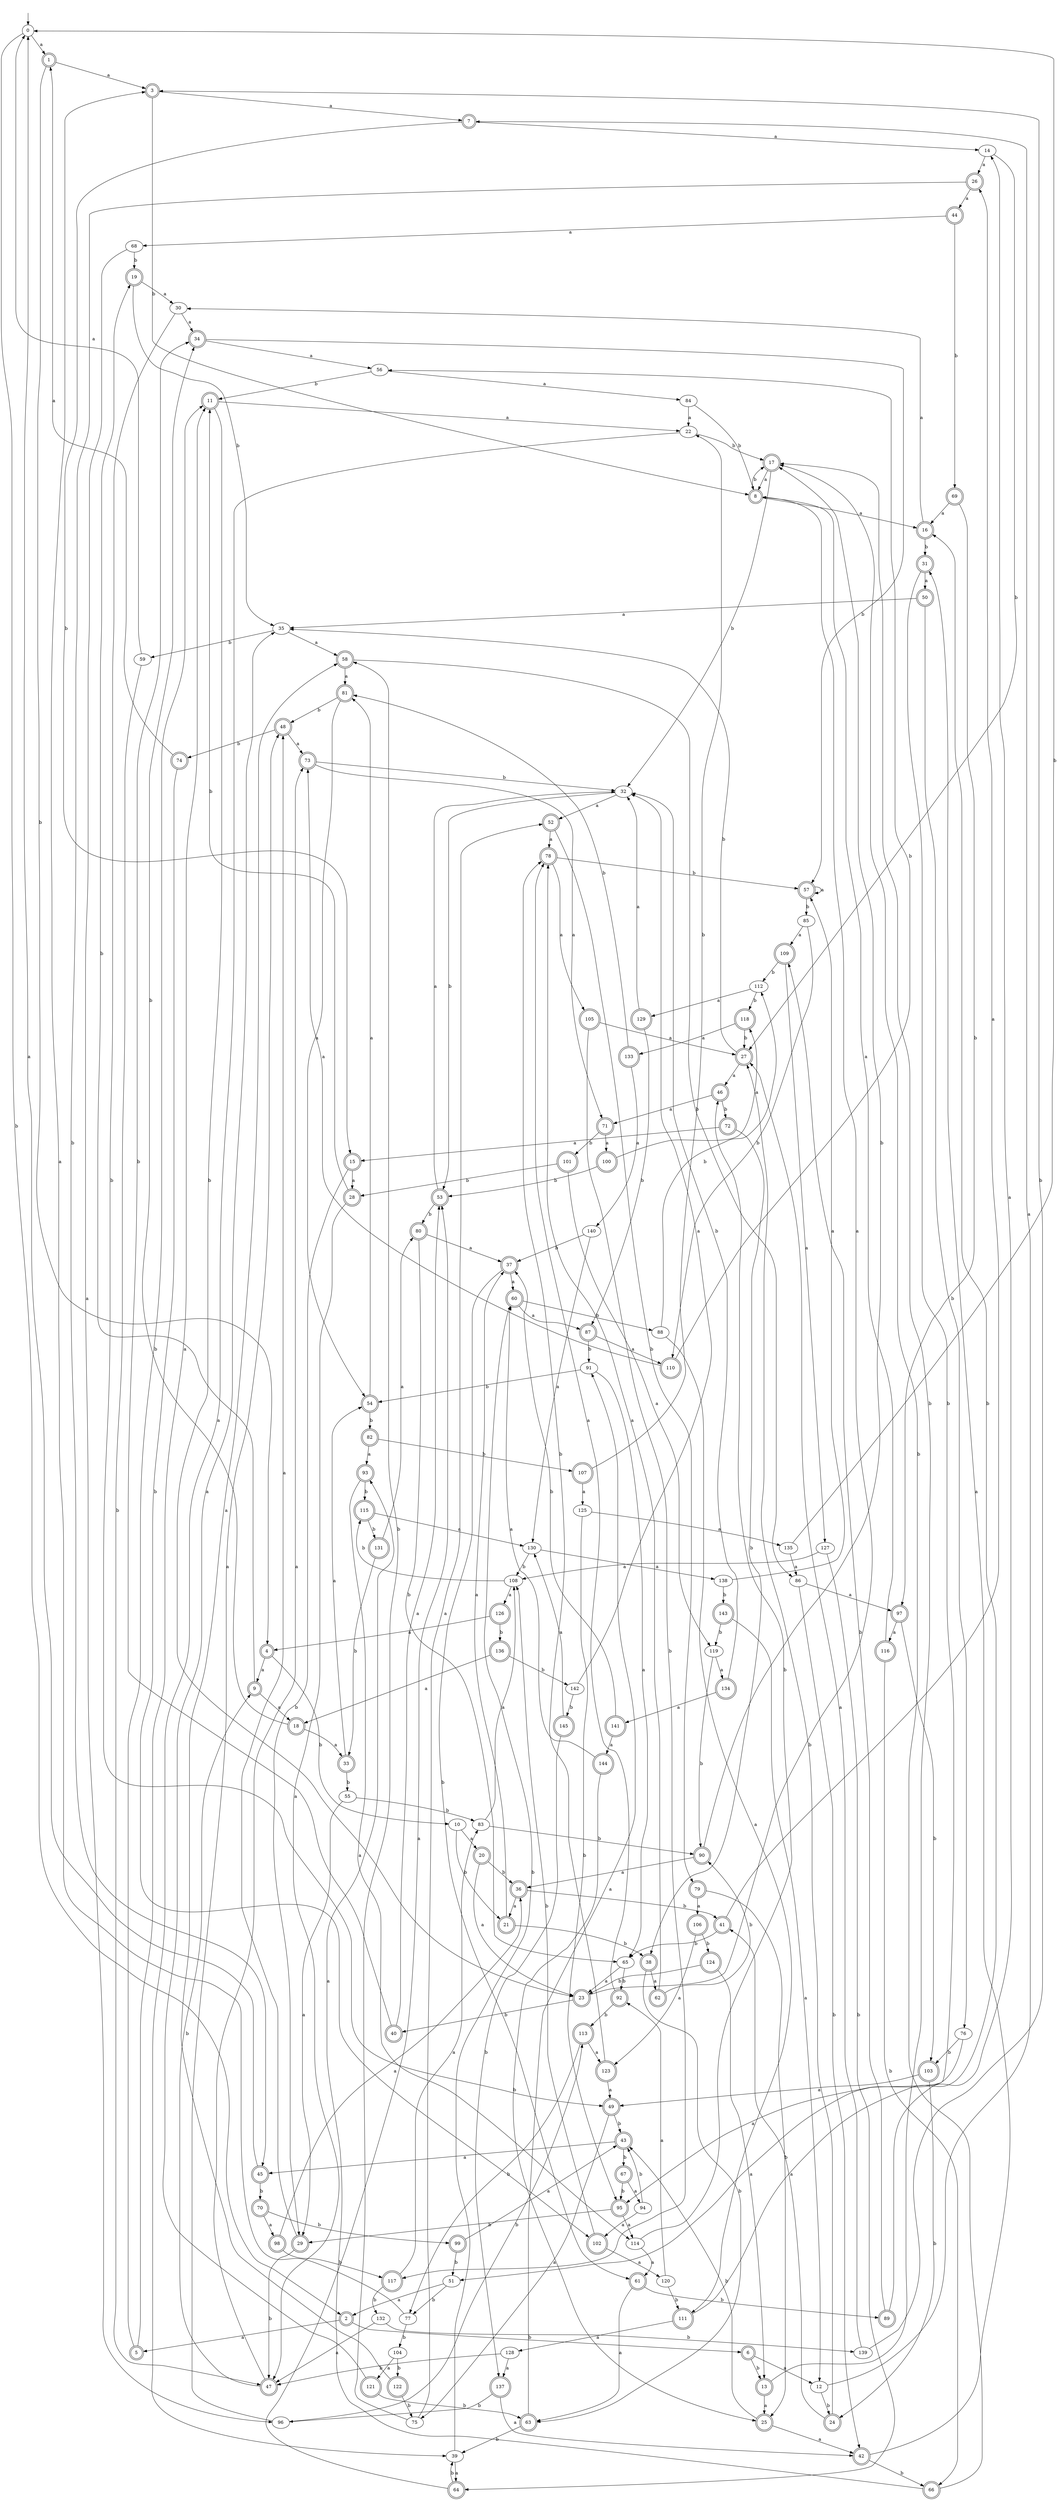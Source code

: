 digraph RandomDFA {
  __start0 [label="", shape=none];
  __start0 -> 0 [label=""];
  0 [shape=circle]
  0 -> 1 [label="a"]
  0 -> 2 [label="b"]
  1 [shape=doublecircle]
  1 -> 3 [label="a"]
  1 -> 4 [label="b"]
  2 [shape=doublecircle]
  2 -> 5 [label="a"]
  2 -> 6 [label="b"]
  3 [shape=doublecircle]
  3 -> 7 [label="a"]
  3 -> 8 [label="b"]
  4 [shape=doublecircle]
  4 -> 9 [label="a"]
  4 -> 10 [label="b"]
  5 [shape=doublecircle]
  5 -> 11 [label="a"]
  5 -> 11 [label="b"]
  6 [shape=doublecircle]
  6 -> 12 [label="a"]
  6 -> 13 [label="b"]
  7 [shape=doublecircle]
  7 -> 14 [label="a"]
  7 -> 15 [label="b"]
  8 [shape=doublecircle]
  8 -> 16 [label="a"]
  8 -> 17 [label="b"]
  9 [shape=doublecircle]
  9 -> 18 [label="a"]
  9 -> 19 [label="b"]
  10
  10 -> 20 [label="a"]
  10 -> 21 [label="b"]
  11 [shape=doublecircle]
  11 -> 22 [label="a"]
  11 -> 23 [label="b"]
  12
  12 -> 7 [label="a"]
  12 -> 24 [label="b"]
  13 [shape=doublecircle]
  13 -> 25 [label="a"]
  13 -> 17 [label="b"]
  14
  14 -> 26 [label="a"]
  14 -> 27 [label="b"]
  15 [shape=doublecircle]
  15 -> 28 [label="a"]
  15 -> 29 [label="b"]
  16 [shape=doublecircle]
  16 -> 30 [label="a"]
  16 -> 31 [label="b"]
  17 [shape=doublecircle]
  17 -> 8 [label="a"]
  17 -> 32 [label="b"]
  18 [shape=doublecircle]
  18 -> 33 [label="a"]
  18 -> 34 [label="b"]
  19 [shape=doublecircle]
  19 -> 30 [label="a"]
  19 -> 35 [label="b"]
  20 [shape=doublecircle]
  20 -> 23 [label="a"]
  20 -> 36 [label="b"]
  21 [shape=doublecircle]
  21 -> 37 [label="a"]
  21 -> 38 [label="b"]
  22
  22 -> 39 [label="a"]
  22 -> 17 [label="b"]
  23 [shape=doublecircle]
  23 -> 8 [label="a"]
  23 -> 40 [label="b"]
  24 [shape=doublecircle]
  24 -> 41 [label="a"]
  24 -> 27 [label="b"]
  25 [shape=doublecircle]
  25 -> 42 [label="a"]
  25 -> 43 [label="b"]
  26 [shape=doublecircle]
  26 -> 44 [label="a"]
  26 -> 45 [label="b"]
  27 [shape=doublecircle]
  27 -> 46 [label="a"]
  27 -> 35 [label="b"]
  28 [shape=doublecircle]
  28 -> 47 [label="a"]
  28 -> 11 [label="b"]
  29 [shape=doublecircle]
  29 -> 48 [label="a"]
  29 -> 47 [label="b"]
  30
  30 -> 34 [label="a"]
  30 -> 49 [label="b"]
  31 [shape=doublecircle]
  31 -> 50 [label="a"]
  31 -> 51 [label="b"]
  32
  32 -> 52 [label="a"]
  32 -> 53 [label="b"]
  33 [shape=doublecircle]
  33 -> 54 [label="a"]
  33 -> 55 [label="b"]
  34 [shape=doublecircle]
  34 -> 56 [label="a"]
  34 -> 57 [label="b"]
  35
  35 -> 58 [label="a"]
  35 -> 59 [label="b"]
  36 [shape=doublecircle]
  36 -> 21 [label="a"]
  36 -> 41 [label="b"]
  37 [shape=doublecircle]
  37 -> 60 [label="a"]
  37 -> 61 [label="b"]
  38 [shape=doublecircle]
  38 -> 62 [label="a"]
  38 -> 63 [label="b"]
  39
  39 -> 64 [label="a"]
  39 -> 60 [label="b"]
  40 [shape=doublecircle]
  40 -> 53 [label="a"]
  40 -> 34 [label="b"]
  41 [shape=doublecircle]
  41 -> 26 [label="a"]
  41 -> 65 [label="b"]
  42 [shape=doublecircle]
  42 -> 31 [label="a"]
  42 -> 66 [label="b"]
  43 [shape=doublecircle]
  43 -> 45 [label="a"]
  43 -> 67 [label="b"]
  44 [shape=doublecircle]
  44 -> 68 [label="a"]
  44 -> 69 [label="b"]
  45 [shape=doublecircle]
  45 -> 0 [label="a"]
  45 -> 70 [label="b"]
  46 [shape=doublecircle]
  46 -> 71 [label="a"]
  46 -> 72 [label="b"]
  47 [shape=doublecircle]
  47 -> 73 [label="a"]
  47 -> 9 [label="b"]
  48 [shape=doublecircle]
  48 -> 73 [label="a"]
  48 -> 74 [label="b"]
  49 [shape=doublecircle]
  49 -> 75 [label="a"]
  49 -> 43 [label="b"]
  50 [shape=doublecircle]
  50 -> 35 [label="a"]
  50 -> 76 [label="b"]
  51
  51 -> 2 [label="a"]
  51 -> 77 [label="b"]
  52 [shape=doublecircle]
  52 -> 78 [label="a"]
  52 -> 79 [label="b"]
  53 [shape=doublecircle]
  53 -> 32 [label="a"]
  53 -> 80 [label="b"]
  54 [shape=doublecircle]
  54 -> 81 [label="a"]
  54 -> 82 [label="b"]
  55
  55 -> 29 [label="a"]
  55 -> 83 [label="b"]
  56
  56 -> 84 [label="a"]
  56 -> 11 [label="b"]
  57 [shape=doublecircle]
  57 -> 57 [label="a"]
  57 -> 85 [label="b"]
  58 [shape=doublecircle]
  58 -> 81 [label="a"]
  58 -> 86 [label="b"]
  59
  59 -> 0 [label="a"]
  59 -> 47 [label="b"]
  60 [shape=doublecircle]
  60 -> 87 [label="a"]
  60 -> 88 [label="b"]
  61 [shape=doublecircle]
  61 -> 63 [label="a"]
  61 -> 89 [label="b"]
  62 [shape=doublecircle]
  62 -> 78 [label="a"]
  62 -> 90 [label="b"]
  63 [shape=doublecircle]
  63 -> 91 [label="a"]
  63 -> 39 [label="b"]
  64 [shape=doublecircle]
  64 -> 53 [label="a"]
  64 -> 39 [label="b"]
  65
  65 -> 23 [label="a"]
  65 -> 92 [label="b"]
  66 [shape=doublecircle]
  66 -> 93 [label="a"]
  66 -> 17 [label="b"]
  67 [shape=doublecircle]
  67 -> 94 [label="a"]
  67 -> 95 [label="b"]
  68
  68 -> 96 [label="a"]
  68 -> 19 [label="b"]
  69 [shape=doublecircle]
  69 -> 16 [label="a"]
  69 -> 97 [label="b"]
  70 [shape=doublecircle]
  70 -> 98 [label="a"]
  70 -> 99 [label="b"]
  71 [shape=doublecircle]
  71 -> 100 [label="a"]
  71 -> 101 [label="b"]
  72 [shape=doublecircle]
  72 -> 15 [label="a"]
  72 -> 38 [label="b"]
  73 [shape=doublecircle]
  73 -> 71 [label="a"]
  73 -> 32 [label="b"]
  74 [shape=doublecircle]
  74 -> 1 [label="a"]
  74 -> 102 [label="b"]
  75
  75 -> 52 [label="a"]
  75 -> 58 [label="b"]
  76
  76 -> 95 [label="a"]
  76 -> 103 [label="b"]
  77
  77 -> 3 [label="a"]
  77 -> 104 [label="b"]
  78 [shape=doublecircle]
  78 -> 105 [label="a"]
  78 -> 57 [label="b"]
  79 [shape=doublecircle]
  79 -> 106 [label="a"]
  79 -> 25 [label="b"]
  80 [shape=doublecircle]
  80 -> 37 [label="a"]
  80 -> 65 [label="b"]
  81 [shape=doublecircle]
  81 -> 54 [label="a"]
  81 -> 48 [label="b"]
  82 [shape=doublecircle]
  82 -> 93 [label="a"]
  82 -> 107 [label="b"]
  83
  83 -> 108 [label="a"]
  83 -> 90 [label="b"]
  84
  84 -> 22 [label="a"]
  84 -> 8 [label="b"]
  85
  85 -> 109 [label="a"]
  85 -> 110 [label="b"]
  86
  86 -> 97 [label="a"]
  86 -> 42 [label="b"]
  87 [shape=doublecircle]
  87 -> 110 [label="a"]
  87 -> 91 [label="b"]
  88
  88 -> 111 [label="a"]
  88 -> 112 [label="b"]
  89 [shape=doublecircle]
  89 -> 14 [label="a"]
  89 -> 109 [label="b"]
  90 [shape=doublecircle]
  90 -> 36 [label="a"]
  90 -> 17 [label="b"]
  91
  91 -> 65 [label="a"]
  91 -> 54 [label="b"]
  92 [shape=doublecircle]
  92 -> 78 [label="a"]
  92 -> 113 [label="b"]
  93 [shape=doublecircle]
  93 -> 114 [label="a"]
  93 -> 115 [label="b"]
  94
  94 -> 102 [label="a"]
  94 -> 43 [label="b"]
  95 [shape=doublecircle]
  95 -> 114 [label="a"]
  95 -> 29 [label="b"]
  96
  96 -> 48 [label="a"]
  96 -> 113 [label="b"]
  97 [shape=doublecircle]
  97 -> 116 [label="a"]
  97 -> 103 [label="b"]
  98 [shape=doublecircle]
  98 -> 36 [label="a"]
  98 -> 117 [label="b"]
  99 [shape=doublecircle]
  99 -> 43 [label="a"]
  99 -> 51 [label="b"]
  100 [shape=doublecircle]
  100 -> 118 [label="a"]
  100 -> 53 [label="b"]
  101 [shape=doublecircle]
  101 -> 119 [label="a"]
  101 -> 28 [label="b"]
  102 [shape=doublecircle]
  102 -> 120 [label="a"]
  102 -> 108 [label="b"]
  103 [shape=doublecircle]
  103 -> 49 [label="a"]
  103 -> 24 [label="b"]
  104
  104 -> 121 [label="a"]
  104 -> 122 [label="b"]
  105 [shape=doublecircle]
  105 -> 27 [label="a"]
  105 -> 117 [label="b"]
  106 [shape=doublecircle]
  106 -> 123 [label="a"]
  106 -> 124 [label="b"]
  107 [shape=doublecircle]
  107 -> 125 [label="a"]
  107 -> 22 [label="b"]
  108
  108 -> 126 [label="a"]
  108 -> 115 [label="b"]
  109 [shape=doublecircle]
  109 -> 127 [label="a"]
  109 -> 112 [label="b"]
  110 [shape=doublecircle]
  110 -> 73 [label="a"]
  110 -> 56 [label="b"]
  111 [shape=doublecircle]
  111 -> 128 [label="a"]
  111 -> 16 [label="b"]
  112
  112 -> 129 [label="a"]
  112 -> 118 [label="b"]
  113 [shape=doublecircle]
  113 -> 123 [label="a"]
  113 -> 77 [label="b"]
  114
  114 -> 61 [label="a"]
  114 -> 46 [label="b"]
  115 [shape=doublecircle]
  115 -> 130 [label="a"]
  115 -> 131 [label="b"]
  116 [shape=doublecircle]
  116 -> 8 [label="a"]
  116 -> 66 [label="b"]
  117 [shape=doublecircle]
  117 -> 83 [label="a"]
  117 -> 132 [label="b"]
  118 [shape=doublecircle]
  118 -> 133 [label="a"]
  118 -> 27 [label="b"]
  119
  119 -> 134 [label="a"]
  119 -> 90 [label="b"]
  120
  120 -> 92 [label="a"]
  120 -> 111 [label="b"]
  121 [shape=doublecircle]
  121 -> 35 [label="a"]
  121 -> 63 [label="b"]
  122 [shape=doublecircle]
  122 -> 58 [label="a"]
  122 -> 75 [label="b"]
  123 [shape=doublecircle]
  123 -> 49 [label="a"]
  123 -> 78 [label="b"]
  124 [shape=doublecircle]
  124 -> 13 [label="a"]
  124 -> 23 [label="b"]
  125
  125 -> 135 [label="a"]
  125 -> 95 [label="b"]
  126 [shape=doublecircle]
  126 -> 4 [label="a"]
  126 -> 136 [label="b"]
  127
  127 -> 108 [label="a"]
  127 -> 64 [label="b"]
  128
  128 -> 137 [label="a"]
  128 -> 47 [label="b"]
  129 [shape=doublecircle]
  129 -> 32 [label="a"]
  129 -> 87 [label="b"]
  130
  130 -> 138 [label="a"]
  130 -> 108 [label="b"]
  131 [shape=doublecircle]
  131 -> 80 [label="a"]
  131 -> 33 [label="b"]
  132
  132 -> 47 [label="a"]
  132 -> 139 [label="b"]
  133 [shape=doublecircle]
  133 -> 140 [label="a"]
  133 -> 81 [label="b"]
  134 [shape=doublecircle]
  134 -> 141 [label="a"]
  134 -> 32 [label="b"]
  135
  135 -> 86 [label="a"]
  135 -> 0 [label="b"]
  136 [shape=doublecircle]
  136 -> 18 [label="a"]
  136 -> 142 [label="b"]
  137 [shape=doublecircle]
  137 -> 42 [label="a"]
  137 -> 96 [label="b"]
  138
  138 -> 57 [label="a"]
  138 -> 143 [label="b"]
  139
  139 -> 27 [label="a"]
  139 -> 3 [label="b"]
  140
  140 -> 130 [label="a"]
  140 -> 37 [label="b"]
  141 [shape=doublecircle]
  141 -> 144 [label="a"]
  141 -> 37 [label="b"]
  142
  142 -> 32 [label="a"]
  142 -> 145 [label="b"]
  143 [shape=doublecircle]
  143 -> 12 [label="a"]
  143 -> 119 [label="b"]
  144 [shape=doublecircle]
  144 -> 60 [label="a"]
  144 -> 25 [label="b"]
  145 [shape=doublecircle]
  145 -> 130 [label="a"]
  145 -> 137 [label="b"]
}

